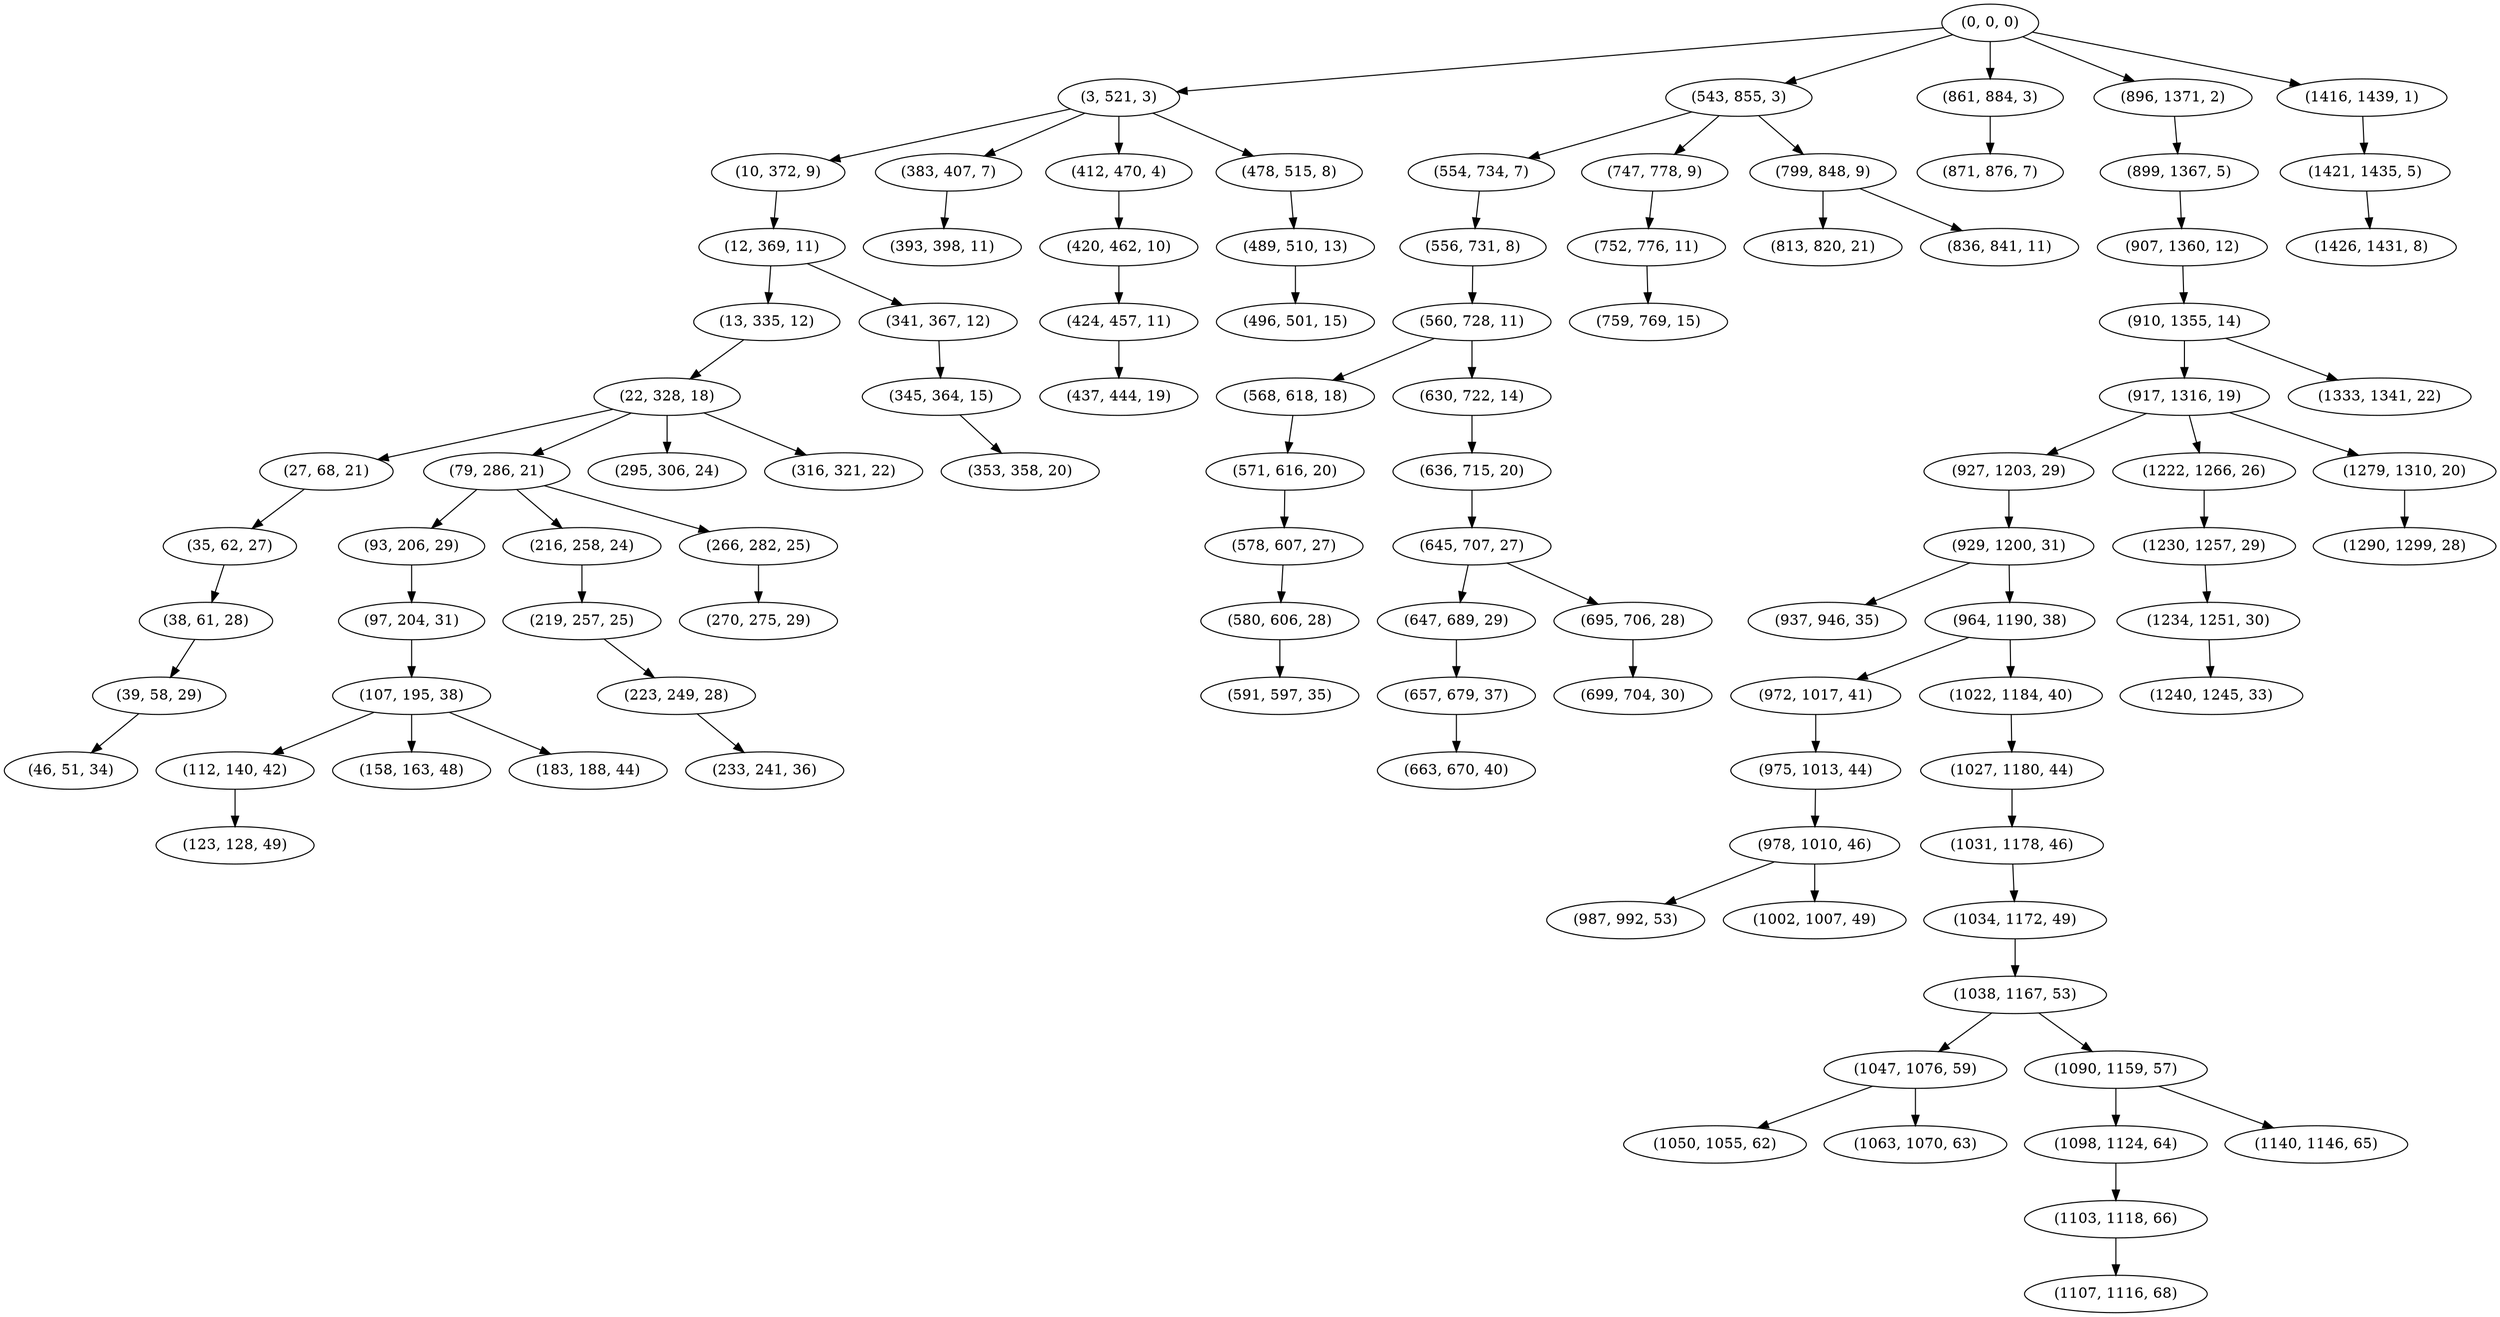 digraph tree {
    "(0, 0, 0)";
    "(3, 521, 3)";
    "(10, 372, 9)";
    "(12, 369, 11)";
    "(13, 335, 12)";
    "(22, 328, 18)";
    "(27, 68, 21)";
    "(35, 62, 27)";
    "(38, 61, 28)";
    "(39, 58, 29)";
    "(46, 51, 34)";
    "(79, 286, 21)";
    "(93, 206, 29)";
    "(97, 204, 31)";
    "(107, 195, 38)";
    "(112, 140, 42)";
    "(123, 128, 49)";
    "(158, 163, 48)";
    "(183, 188, 44)";
    "(216, 258, 24)";
    "(219, 257, 25)";
    "(223, 249, 28)";
    "(233, 241, 36)";
    "(266, 282, 25)";
    "(270, 275, 29)";
    "(295, 306, 24)";
    "(316, 321, 22)";
    "(341, 367, 12)";
    "(345, 364, 15)";
    "(353, 358, 20)";
    "(383, 407, 7)";
    "(393, 398, 11)";
    "(412, 470, 4)";
    "(420, 462, 10)";
    "(424, 457, 11)";
    "(437, 444, 19)";
    "(478, 515, 8)";
    "(489, 510, 13)";
    "(496, 501, 15)";
    "(543, 855, 3)";
    "(554, 734, 7)";
    "(556, 731, 8)";
    "(560, 728, 11)";
    "(568, 618, 18)";
    "(571, 616, 20)";
    "(578, 607, 27)";
    "(580, 606, 28)";
    "(591, 597, 35)";
    "(630, 722, 14)";
    "(636, 715, 20)";
    "(645, 707, 27)";
    "(647, 689, 29)";
    "(657, 679, 37)";
    "(663, 670, 40)";
    "(695, 706, 28)";
    "(699, 704, 30)";
    "(747, 778, 9)";
    "(752, 776, 11)";
    "(759, 769, 15)";
    "(799, 848, 9)";
    "(813, 820, 21)";
    "(836, 841, 11)";
    "(861, 884, 3)";
    "(871, 876, 7)";
    "(896, 1371, 2)";
    "(899, 1367, 5)";
    "(907, 1360, 12)";
    "(910, 1355, 14)";
    "(917, 1316, 19)";
    "(927, 1203, 29)";
    "(929, 1200, 31)";
    "(937, 946, 35)";
    "(964, 1190, 38)";
    "(972, 1017, 41)";
    "(975, 1013, 44)";
    "(978, 1010, 46)";
    "(987, 992, 53)";
    "(1002, 1007, 49)";
    "(1022, 1184, 40)";
    "(1027, 1180, 44)";
    "(1031, 1178, 46)";
    "(1034, 1172, 49)";
    "(1038, 1167, 53)";
    "(1047, 1076, 59)";
    "(1050, 1055, 62)";
    "(1063, 1070, 63)";
    "(1090, 1159, 57)";
    "(1098, 1124, 64)";
    "(1103, 1118, 66)";
    "(1107, 1116, 68)";
    "(1140, 1146, 65)";
    "(1222, 1266, 26)";
    "(1230, 1257, 29)";
    "(1234, 1251, 30)";
    "(1240, 1245, 33)";
    "(1279, 1310, 20)";
    "(1290, 1299, 28)";
    "(1333, 1341, 22)";
    "(1416, 1439, 1)";
    "(1421, 1435, 5)";
    "(1426, 1431, 8)";
    "(0, 0, 0)" -> "(3, 521, 3)";
    "(0, 0, 0)" -> "(543, 855, 3)";
    "(0, 0, 0)" -> "(861, 884, 3)";
    "(0, 0, 0)" -> "(896, 1371, 2)";
    "(0, 0, 0)" -> "(1416, 1439, 1)";
    "(3, 521, 3)" -> "(10, 372, 9)";
    "(3, 521, 3)" -> "(383, 407, 7)";
    "(3, 521, 3)" -> "(412, 470, 4)";
    "(3, 521, 3)" -> "(478, 515, 8)";
    "(10, 372, 9)" -> "(12, 369, 11)";
    "(12, 369, 11)" -> "(13, 335, 12)";
    "(12, 369, 11)" -> "(341, 367, 12)";
    "(13, 335, 12)" -> "(22, 328, 18)";
    "(22, 328, 18)" -> "(27, 68, 21)";
    "(22, 328, 18)" -> "(79, 286, 21)";
    "(22, 328, 18)" -> "(295, 306, 24)";
    "(22, 328, 18)" -> "(316, 321, 22)";
    "(27, 68, 21)" -> "(35, 62, 27)";
    "(35, 62, 27)" -> "(38, 61, 28)";
    "(38, 61, 28)" -> "(39, 58, 29)";
    "(39, 58, 29)" -> "(46, 51, 34)";
    "(79, 286, 21)" -> "(93, 206, 29)";
    "(79, 286, 21)" -> "(216, 258, 24)";
    "(79, 286, 21)" -> "(266, 282, 25)";
    "(93, 206, 29)" -> "(97, 204, 31)";
    "(97, 204, 31)" -> "(107, 195, 38)";
    "(107, 195, 38)" -> "(112, 140, 42)";
    "(107, 195, 38)" -> "(158, 163, 48)";
    "(107, 195, 38)" -> "(183, 188, 44)";
    "(112, 140, 42)" -> "(123, 128, 49)";
    "(216, 258, 24)" -> "(219, 257, 25)";
    "(219, 257, 25)" -> "(223, 249, 28)";
    "(223, 249, 28)" -> "(233, 241, 36)";
    "(266, 282, 25)" -> "(270, 275, 29)";
    "(341, 367, 12)" -> "(345, 364, 15)";
    "(345, 364, 15)" -> "(353, 358, 20)";
    "(383, 407, 7)" -> "(393, 398, 11)";
    "(412, 470, 4)" -> "(420, 462, 10)";
    "(420, 462, 10)" -> "(424, 457, 11)";
    "(424, 457, 11)" -> "(437, 444, 19)";
    "(478, 515, 8)" -> "(489, 510, 13)";
    "(489, 510, 13)" -> "(496, 501, 15)";
    "(543, 855, 3)" -> "(554, 734, 7)";
    "(543, 855, 3)" -> "(747, 778, 9)";
    "(543, 855, 3)" -> "(799, 848, 9)";
    "(554, 734, 7)" -> "(556, 731, 8)";
    "(556, 731, 8)" -> "(560, 728, 11)";
    "(560, 728, 11)" -> "(568, 618, 18)";
    "(560, 728, 11)" -> "(630, 722, 14)";
    "(568, 618, 18)" -> "(571, 616, 20)";
    "(571, 616, 20)" -> "(578, 607, 27)";
    "(578, 607, 27)" -> "(580, 606, 28)";
    "(580, 606, 28)" -> "(591, 597, 35)";
    "(630, 722, 14)" -> "(636, 715, 20)";
    "(636, 715, 20)" -> "(645, 707, 27)";
    "(645, 707, 27)" -> "(647, 689, 29)";
    "(645, 707, 27)" -> "(695, 706, 28)";
    "(647, 689, 29)" -> "(657, 679, 37)";
    "(657, 679, 37)" -> "(663, 670, 40)";
    "(695, 706, 28)" -> "(699, 704, 30)";
    "(747, 778, 9)" -> "(752, 776, 11)";
    "(752, 776, 11)" -> "(759, 769, 15)";
    "(799, 848, 9)" -> "(813, 820, 21)";
    "(799, 848, 9)" -> "(836, 841, 11)";
    "(861, 884, 3)" -> "(871, 876, 7)";
    "(896, 1371, 2)" -> "(899, 1367, 5)";
    "(899, 1367, 5)" -> "(907, 1360, 12)";
    "(907, 1360, 12)" -> "(910, 1355, 14)";
    "(910, 1355, 14)" -> "(917, 1316, 19)";
    "(910, 1355, 14)" -> "(1333, 1341, 22)";
    "(917, 1316, 19)" -> "(927, 1203, 29)";
    "(917, 1316, 19)" -> "(1222, 1266, 26)";
    "(917, 1316, 19)" -> "(1279, 1310, 20)";
    "(927, 1203, 29)" -> "(929, 1200, 31)";
    "(929, 1200, 31)" -> "(937, 946, 35)";
    "(929, 1200, 31)" -> "(964, 1190, 38)";
    "(964, 1190, 38)" -> "(972, 1017, 41)";
    "(964, 1190, 38)" -> "(1022, 1184, 40)";
    "(972, 1017, 41)" -> "(975, 1013, 44)";
    "(975, 1013, 44)" -> "(978, 1010, 46)";
    "(978, 1010, 46)" -> "(987, 992, 53)";
    "(978, 1010, 46)" -> "(1002, 1007, 49)";
    "(1022, 1184, 40)" -> "(1027, 1180, 44)";
    "(1027, 1180, 44)" -> "(1031, 1178, 46)";
    "(1031, 1178, 46)" -> "(1034, 1172, 49)";
    "(1034, 1172, 49)" -> "(1038, 1167, 53)";
    "(1038, 1167, 53)" -> "(1047, 1076, 59)";
    "(1038, 1167, 53)" -> "(1090, 1159, 57)";
    "(1047, 1076, 59)" -> "(1050, 1055, 62)";
    "(1047, 1076, 59)" -> "(1063, 1070, 63)";
    "(1090, 1159, 57)" -> "(1098, 1124, 64)";
    "(1090, 1159, 57)" -> "(1140, 1146, 65)";
    "(1098, 1124, 64)" -> "(1103, 1118, 66)";
    "(1103, 1118, 66)" -> "(1107, 1116, 68)";
    "(1222, 1266, 26)" -> "(1230, 1257, 29)";
    "(1230, 1257, 29)" -> "(1234, 1251, 30)";
    "(1234, 1251, 30)" -> "(1240, 1245, 33)";
    "(1279, 1310, 20)" -> "(1290, 1299, 28)";
    "(1416, 1439, 1)" -> "(1421, 1435, 5)";
    "(1421, 1435, 5)" -> "(1426, 1431, 8)";
}

